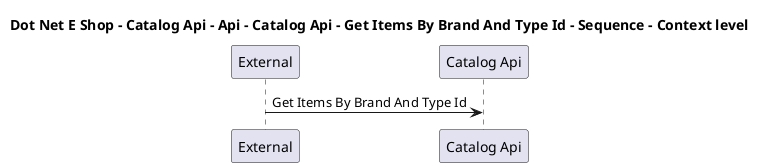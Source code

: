 @startuml

title Dot Net E Shop - Catalog Api - Api - Catalog Api - Get Items By Brand And Type Id - Sequence - Context level

participant "External" as C4InterFlow.SoftwareSystems.ExternalSystem
participant "Catalog Api" as DotNetEShop.SoftwareSystems.CatalogApi

C4InterFlow.SoftwareSystems.ExternalSystem -> DotNetEShop.SoftwareSystems.CatalogApi : Get Items By Brand And Type Id


@enduml
